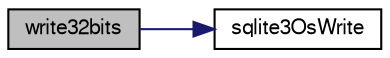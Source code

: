 digraph "write32bits"
{
  edge [fontname="FreeSans",fontsize="10",labelfontname="FreeSans",labelfontsize="10"];
  node [fontname="FreeSans",fontsize="10",shape=record];
  rankdir="LR";
  Node924199 [label="write32bits",height=0.2,width=0.4,color="black", fillcolor="grey75", style="filled", fontcolor="black"];
  Node924199 -> Node924200 [color="midnightblue",fontsize="10",style="solid",fontname="FreeSans"];
  Node924200 [label="sqlite3OsWrite",height=0.2,width=0.4,color="black", fillcolor="white", style="filled",URL="$sqlite3_8c.html#a1eea7ec327af84c05b4dd4cc075a537f"];
}
